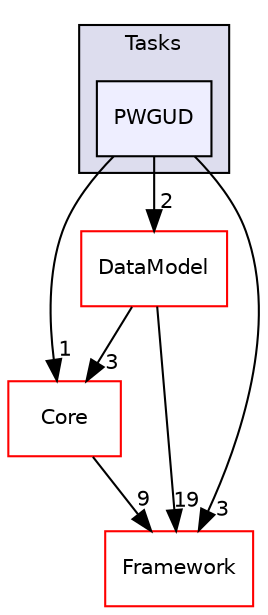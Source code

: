 digraph "/home/travis/build/AliceO2Group/AliceO2/Analysis/Tasks/PWGUD" {
  bgcolor=transparent;
  compound=true
  node [ fontsize="10", fontname="Helvetica"];
  edge [ labelfontsize="10", labelfontname="Helvetica"];
  subgraph clusterdir_eff7324435ca3301414fec6c28c4adf5 {
    graph [ bgcolor="#ddddee", pencolor="black", label="Tasks" fontname="Helvetica", fontsize="10", URL="dir_eff7324435ca3301414fec6c28c4adf5.html"]
  dir_af4863fa0f8d58f15705286c3835bfad [shape=box, label="PWGUD", style="filled", fillcolor="#eeeeff", pencolor="black", URL="dir_af4863fa0f8d58f15705286c3835bfad.html"];
  }
  dir_f41dd59f861c855ea21b0dc3111cb7b0 [shape=box label="DataModel" color="red" URL="dir_f41dd59f861c855ea21b0dc3111cb7b0.html"];
  dir_8d04f135a1eb0fdc4d561ef87bbea216 [shape=box label="Core" color="red" URL="dir_8d04f135a1eb0fdc4d561ef87bbea216.html"];
  dir_bcbb2cf9a3d3d83e5515c82071a07177 [shape=box label="Framework" color="red" URL="dir_bcbb2cf9a3d3d83e5515c82071a07177.html"];
  dir_f41dd59f861c855ea21b0dc3111cb7b0->dir_8d04f135a1eb0fdc4d561ef87bbea216 [headlabel="3", labeldistance=1.5 headhref="dir_000009_000005.html"];
  dir_f41dd59f861c855ea21b0dc3111cb7b0->dir_bcbb2cf9a3d3d83e5515c82071a07177 [headlabel="19", labeldistance=1.5 headhref="dir_000009_000063.html"];
  dir_8d04f135a1eb0fdc4d561ef87bbea216->dir_bcbb2cf9a3d3d83e5515c82071a07177 [headlabel="9", labeldistance=1.5 headhref="dir_000005_000063.html"];
  dir_af4863fa0f8d58f15705286c3835bfad->dir_f41dd59f861c855ea21b0dc3111cb7b0 [headlabel="2", labeldistance=1.5 headhref="dir_000023_000009.html"];
  dir_af4863fa0f8d58f15705286c3835bfad->dir_8d04f135a1eb0fdc4d561ef87bbea216 [headlabel="1", labeldistance=1.5 headhref="dir_000023_000005.html"];
  dir_af4863fa0f8d58f15705286c3835bfad->dir_bcbb2cf9a3d3d83e5515c82071a07177 [headlabel="3", labeldistance=1.5 headhref="dir_000023_000063.html"];
}
